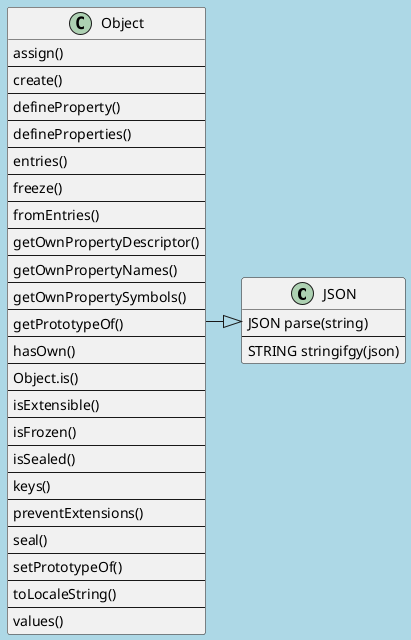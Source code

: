 @startuml JSON-Class
skinparam BackgroundColor #lightblue
skinparam linetype ortho
class "JSON" as J1 {
    JSON parse(string)
    --
    STRING stringifgy(json)
}

class "Object" as O1 {
    assign()
    --
    create() 
    --
    defineProperty()
    --
    defineProperties()
    --
    entries()
    --
    freeze()
    --
    fromEntries()
    --
    getOwnPropertyDescriptor()
    --
    getOwnPropertyNames()
    --
    getOwnPropertySymbols()
    --
    getPrototypeOf()
    --
    hasOwn()
    --
    Object.is()
    --
    isExtensible()
    --
    isFrozen()
    --
    isSealed()
    --
    keys()
    --
    preventExtensions()
    --
    seal()
    --
    setPrototypeOf()
    --
    toLocaleString()
    --
    values()
}

O1 ---------r------|> J1
@enduml


